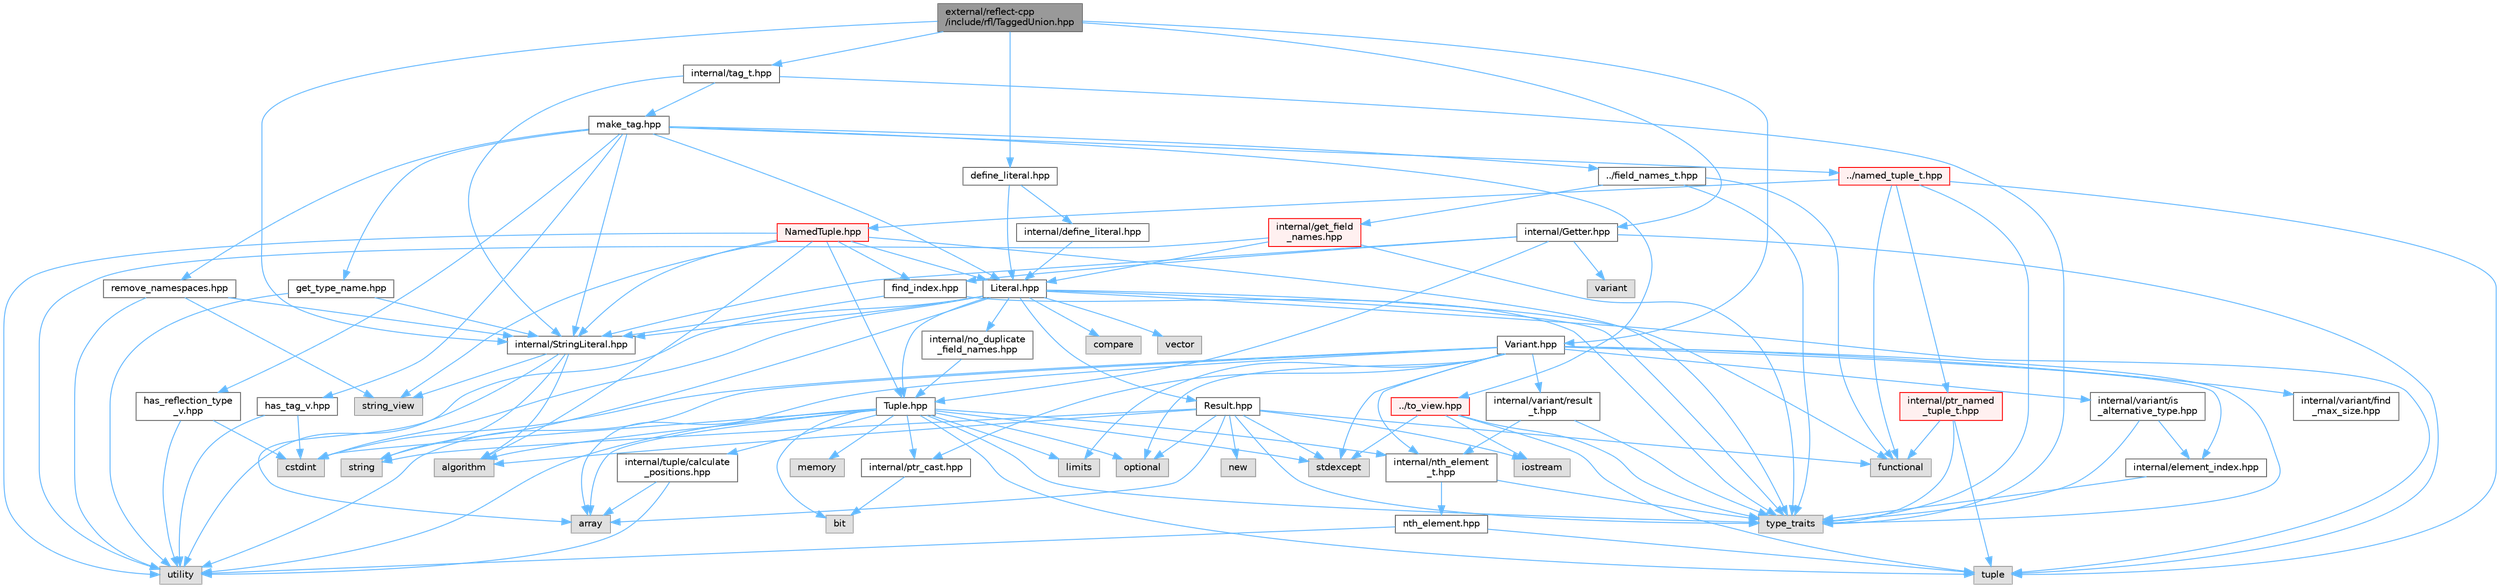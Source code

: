 digraph "external/reflect-cpp/include/rfl/TaggedUnion.hpp"
{
 // LATEX_PDF_SIZE
  bgcolor="transparent";
  edge [fontname=Helvetica,fontsize=10,labelfontname=Helvetica,labelfontsize=10];
  node [fontname=Helvetica,fontsize=10,shape=box,height=0.2,width=0.4];
  Node1 [id="Node000001",label="external/reflect-cpp\l/include/rfl/TaggedUnion.hpp",height=0.2,width=0.4,color="gray40", fillcolor="grey60", style="filled", fontcolor="black",tooltip=" "];
  Node1 -> Node2 [id="edge1_Node000001_Node000002",color="steelblue1",style="solid",tooltip=" "];
  Node2 [id="Node000002",label="Variant.hpp",height=0.2,width=0.4,color="grey40", fillcolor="white", style="filled",URL="$_variant_8hpp.html",tooltip=" "];
  Node2 -> Node3 [id="edge2_Node000002_Node000003",color="steelblue1",style="solid",tooltip=" "];
  Node3 [id="Node000003",label="array",height=0.2,width=0.4,color="grey60", fillcolor="#E0E0E0", style="filled",tooltip=" "];
  Node2 -> Node4 [id="edge3_Node000002_Node000004",color="steelblue1",style="solid",tooltip=" "];
  Node4 [id="Node000004",label="cstdint",height=0.2,width=0.4,color="grey60", fillcolor="#E0E0E0", style="filled",tooltip=" "];
  Node2 -> Node5 [id="edge4_Node000002_Node000005",color="steelblue1",style="solid",tooltip=" "];
  Node5 [id="Node000005",label="limits",height=0.2,width=0.4,color="grey60", fillcolor="#E0E0E0", style="filled",tooltip=" "];
  Node2 -> Node6 [id="edge5_Node000002_Node000006",color="steelblue1",style="solid",tooltip=" "];
  Node6 [id="Node000006",label="optional",height=0.2,width=0.4,color="grey60", fillcolor="#E0E0E0", style="filled",tooltip=" "];
  Node2 -> Node7 [id="edge6_Node000002_Node000007",color="steelblue1",style="solid",tooltip=" "];
  Node7 [id="Node000007",label="stdexcept",height=0.2,width=0.4,color="grey60", fillcolor="#E0E0E0", style="filled",tooltip=" "];
  Node2 -> Node8 [id="edge7_Node000002_Node000008",color="steelblue1",style="solid",tooltip=" "];
  Node8 [id="Node000008",label="type_traits",height=0.2,width=0.4,color="grey60", fillcolor="#E0E0E0", style="filled",tooltip=" "];
  Node2 -> Node9 [id="edge8_Node000002_Node000009",color="steelblue1",style="solid",tooltip=" "];
  Node9 [id="Node000009",label="utility",height=0.2,width=0.4,color="grey60", fillcolor="#E0E0E0", style="filled",tooltip=" "];
  Node2 -> Node10 [id="edge9_Node000002_Node000010",color="steelblue1",style="solid",tooltip=" "];
  Node10 [id="Node000010",label="internal/element_index.hpp",height=0.2,width=0.4,color="grey40", fillcolor="white", style="filled",URL="$element__index_8hpp.html",tooltip=" "];
  Node10 -> Node8 [id="edge10_Node000010_Node000008",color="steelblue1",style="solid",tooltip=" "];
  Node2 -> Node11 [id="edge11_Node000002_Node000011",color="steelblue1",style="solid",tooltip=" "];
  Node11 [id="Node000011",label="internal/nth_element\l_t.hpp",height=0.2,width=0.4,color="grey40", fillcolor="white", style="filled",URL="$nth__element__t_8hpp.html",tooltip=" "];
  Node11 -> Node8 [id="edge12_Node000011_Node000008",color="steelblue1",style="solid",tooltip=" "];
  Node11 -> Node12 [id="edge13_Node000011_Node000012",color="steelblue1",style="solid",tooltip=" "];
  Node12 [id="Node000012",label="nth_element.hpp",height=0.2,width=0.4,color="grey40", fillcolor="white", style="filled",URL="$nth__element_8hpp.html",tooltip=" "];
  Node12 -> Node13 [id="edge14_Node000012_Node000013",color="steelblue1",style="solid",tooltip=" "];
  Node13 [id="Node000013",label="tuple",height=0.2,width=0.4,color="grey60", fillcolor="#E0E0E0", style="filled",tooltip=" "];
  Node12 -> Node9 [id="edge15_Node000012_Node000009",color="steelblue1",style="solid",tooltip=" "];
  Node2 -> Node14 [id="edge16_Node000002_Node000014",color="steelblue1",style="solid",tooltip=" "];
  Node14 [id="Node000014",label="internal/variant/find\l_max_size.hpp",height=0.2,width=0.4,color="grey40", fillcolor="white", style="filled",URL="$find__max__size_8hpp.html",tooltip=" "];
  Node2 -> Node15 [id="edge17_Node000002_Node000015",color="steelblue1",style="solid",tooltip=" "];
  Node15 [id="Node000015",label="internal/variant/is\l_alternative_type.hpp",height=0.2,width=0.4,color="grey40", fillcolor="white", style="filled",URL="$is__alternative__type_8hpp.html",tooltip=" "];
  Node15 -> Node8 [id="edge18_Node000015_Node000008",color="steelblue1",style="solid",tooltip=" "];
  Node15 -> Node10 [id="edge19_Node000015_Node000010",color="steelblue1",style="solid",tooltip=" "];
  Node2 -> Node16 [id="edge20_Node000002_Node000016",color="steelblue1",style="solid",tooltip=" "];
  Node16 [id="Node000016",label="internal/variant/result\l_t.hpp",height=0.2,width=0.4,color="grey40", fillcolor="white", style="filled",URL="$result__t_8hpp.html",tooltip=" "];
  Node16 -> Node8 [id="edge21_Node000016_Node000008",color="steelblue1",style="solid",tooltip=" "];
  Node16 -> Node11 [id="edge22_Node000016_Node000011",color="steelblue1",style="solid",tooltip=" "];
  Node2 -> Node17 [id="edge23_Node000002_Node000017",color="steelblue1",style="solid",tooltip=" "];
  Node17 [id="Node000017",label="internal/ptr_cast.hpp",height=0.2,width=0.4,color="grey40", fillcolor="white", style="filled",URL="$ptr__cast_8hpp.html",tooltip=" "];
  Node17 -> Node18 [id="edge24_Node000017_Node000018",color="steelblue1",style="solid",tooltip=" "];
  Node18 [id="Node000018",label="bit",height=0.2,width=0.4,color="grey60", fillcolor="#E0E0E0", style="filled",tooltip=" "];
  Node1 -> Node19 [id="edge25_Node000001_Node000019",color="steelblue1",style="solid",tooltip=" "];
  Node19 [id="Node000019",label="define_literal.hpp",height=0.2,width=0.4,color="grey40", fillcolor="white", style="filled",URL="$define__literal_8hpp.html",tooltip=" "];
  Node19 -> Node20 [id="edge26_Node000019_Node000020",color="steelblue1",style="solid",tooltip=" "];
  Node20 [id="Node000020",label="Literal.hpp",height=0.2,width=0.4,color="grey40", fillcolor="white", style="filled",URL="$_literal_8hpp.html",tooltip=" "];
  Node20 -> Node21 [id="edge27_Node000020_Node000021",color="steelblue1",style="solid",tooltip=" "];
  Node21 [id="Node000021",label="compare",height=0.2,width=0.4,color="grey60", fillcolor="#E0E0E0", style="filled",tooltip=" "];
  Node20 -> Node4 [id="edge28_Node000020_Node000004",color="steelblue1",style="solid",tooltip=" "];
  Node20 -> Node22 [id="edge29_Node000020_Node000022",color="steelblue1",style="solid",tooltip=" "];
  Node22 [id="Node000022",label="functional",height=0.2,width=0.4,color="grey60", fillcolor="#E0E0E0", style="filled",tooltip=" "];
  Node20 -> Node23 [id="edge30_Node000020_Node000023",color="steelblue1",style="solid",tooltip=" "];
  Node23 [id="Node000023",label="string",height=0.2,width=0.4,color="grey60", fillcolor="#E0E0E0", style="filled",tooltip=" "];
  Node20 -> Node13 [id="edge31_Node000020_Node000013",color="steelblue1",style="solid",tooltip=" "];
  Node20 -> Node8 [id="edge32_Node000020_Node000008",color="steelblue1",style="solid",tooltip=" "];
  Node20 -> Node9 [id="edge33_Node000020_Node000009",color="steelblue1",style="solid",tooltip=" "];
  Node20 -> Node24 [id="edge34_Node000020_Node000024",color="steelblue1",style="solid",tooltip=" "];
  Node24 [id="Node000024",label="vector",height=0.2,width=0.4,color="grey60", fillcolor="#E0E0E0", style="filled",tooltip=" "];
  Node20 -> Node25 [id="edge35_Node000020_Node000025",color="steelblue1",style="solid",tooltip=" "];
  Node25 [id="Node000025",label="Result.hpp",height=0.2,width=0.4,color="grey40", fillcolor="white", style="filled",URL="$_result_8hpp.html",tooltip=" "];
  Node25 -> Node26 [id="edge36_Node000025_Node000026",color="steelblue1",style="solid",tooltip=" "];
  Node26 [id="Node000026",label="algorithm",height=0.2,width=0.4,color="grey60", fillcolor="#E0E0E0", style="filled",tooltip=" "];
  Node25 -> Node3 [id="edge37_Node000025_Node000003",color="steelblue1",style="solid",tooltip=" "];
  Node25 -> Node22 [id="edge38_Node000025_Node000022",color="steelblue1",style="solid",tooltip=" "];
  Node25 -> Node27 [id="edge39_Node000025_Node000027",color="steelblue1",style="solid",tooltip=" "];
  Node27 [id="Node000027",label="iostream",height=0.2,width=0.4,color="grey60", fillcolor="#E0E0E0", style="filled",tooltip=" "];
  Node25 -> Node28 [id="edge40_Node000025_Node000028",color="steelblue1",style="solid",tooltip=" "];
  Node28 [id="Node000028",label="new",height=0.2,width=0.4,color="grey60", fillcolor="#E0E0E0", style="filled",tooltip=" "];
  Node25 -> Node6 [id="edge41_Node000025_Node000006",color="steelblue1",style="solid",tooltip=" "];
  Node25 -> Node7 [id="edge42_Node000025_Node000007",color="steelblue1",style="solid",tooltip=" "];
  Node25 -> Node23 [id="edge43_Node000025_Node000023",color="steelblue1",style="solid",tooltip=" "];
  Node25 -> Node8 [id="edge44_Node000025_Node000008",color="steelblue1",style="solid",tooltip=" "];
  Node20 -> Node29 [id="edge45_Node000020_Node000029",color="steelblue1",style="solid",tooltip=" "];
  Node29 [id="Node000029",label="Tuple.hpp",height=0.2,width=0.4,color="grey40", fillcolor="white", style="filled",URL="$_tuple_8hpp.html",tooltip=" "];
  Node29 -> Node26 [id="edge46_Node000029_Node000026",color="steelblue1",style="solid",tooltip=" "];
  Node29 -> Node3 [id="edge47_Node000029_Node000003",color="steelblue1",style="solid",tooltip=" "];
  Node29 -> Node18 [id="edge48_Node000029_Node000018",color="steelblue1",style="solid",tooltip=" "];
  Node29 -> Node4 [id="edge49_Node000029_Node000004",color="steelblue1",style="solid",tooltip=" "];
  Node29 -> Node5 [id="edge50_Node000029_Node000005",color="steelblue1",style="solid",tooltip=" "];
  Node29 -> Node30 [id="edge51_Node000029_Node000030",color="steelblue1",style="solid",tooltip=" "];
  Node30 [id="Node000030",label="memory",height=0.2,width=0.4,color="grey60", fillcolor="#E0E0E0", style="filled",tooltip=" "];
  Node29 -> Node6 [id="edge52_Node000029_Node000006",color="steelblue1",style="solid",tooltip=" "];
  Node29 -> Node7 [id="edge53_Node000029_Node000007",color="steelblue1",style="solid",tooltip=" "];
  Node29 -> Node13 [id="edge54_Node000029_Node000013",color="steelblue1",style="solid",tooltip=" "];
  Node29 -> Node8 [id="edge55_Node000029_Node000008",color="steelblue1",style="solid",tooltip=" "];
  Node29 -> Node9 [id="edge56_Node000029_Node000009",color="steelblue1",style="solid",tooltip=" "];
  Node29 -> Node11 [id="edge57_Node000029_Node000011",color="steelblue1",style="solid",tooltip=" "];
  Node29 -> Node17 [id="edge58_Node000029_Node000017",color="steelblue1",style="solid",tooltip=" "];
  Node29 -> Node31 [id="edge59_Node000029_Node000031",color="steelblue1",style="solid",tooltip=" "];
  Node31 [id="Node000031",label="internal/tuple/calculate\l_positions.hpp",height=0.2,width=0.4,color="grey40", fillcolor="white", style="filled",URL="$calculate__positions_8hpp.html",tooltip=" "];
  Node31 -> Node3 [id="edge60_Node000031_Node000003",color="steelblue1",style="solid",tooltip=" "];
  Node31 -> Node9 [id="edge61_Node000031_Node000009",color="steelblue1",style="solid",tooltip=" "];
  Node20 -> Node32 [id="edge62_Node000020_Node000032",color="steelblue1",style="solid",tooltip=" "];
  Node32 [id="Node000032",label="internal/StringLiteral.hpp",height=0.2,width=0.4,color="grey40", fillcolor="white", style="filled",URL="$_string_literal_8hpp.html",tooltip=" "];
  Node32 -> Node26 [id="edge63_Node000032_Node000026",color="steelblue1",style="solid",tooltip=" "];
  Node32 -> Node3 [id="edge64_Node000032_Node000003",color="steelblue1",style="solid",tooltip=" "];
  Node32 -> Node23 [id="edge65_Node000032_Node000023",color="steelblue1",style="solid",tooltip=" "];
  Node32 -> Node33 [id="edge66_Node000032_Node000033",color="steelblue1",style="solid",tooltip=" "];
  Node33 [id="Node000033",label="string_view",height=0.2,width=0.4,color="grey60", fillcolor="#E0E0E0", style="filled",tooltip=" "];
  Node20 -> Node34 [id="edge67_Node000020_Node000034",color="steelblue1",style="solid",tooltip=" "];
  Node34 [id="Node000034",label="internal/no_duplicate\l_field_names.hpp",height=0.2,width=0.4,color="grey40", fillcolor="white", style="filled",URL="$no__duplicate__field__names_8hpp.html",tooltip=" "];
  Node34 -> Node29 [id="edge68_Node000034_Node000029",color="steelblue1",style="solid",tooltip=" "];
  Node19 -> Node35 [id="edge69_Node000019_Node000035",color="steelblue1",style="solid",tooltip=" "];
  Node35 [id="Node000035",label="internal/define_literal.hpp",height=0.2,width=0.4,color="grey40", fillcolor="white", style="filled",URL="$internal_2define__literal_8hpp.html",tooltip=" "];
  Node35 -> Node20 [id="edge70_Node000035_Node000020",color="steelblue1",style="solid",tooltip=" "];
  Node1 -> Node36 [id="edge71_Node000001_Node000036",color="steelblue1",style="solid",tooltip=" "];
  Node36 [id="Node000036",label="internal/Getter.hpp",height=0.2,width=0.4,color="grey40", fillcolor="white", style="filled",URL="$_getter_8hpp.html",tooltip=" "];
  Node36 -> Node13 [id="edge72_Node000036_Node000013",color="steelblue1",style="solid",tooltip=" "];
  Node36 -> Node37 [id="edge73_Node000036_Node000037",color="steelblue1",style="solid",tooltip=" "];
  Node37 [id="Node000037",label="variant",height=0.2,width=0.4,color="grey60", fillcolor="#E0E0E0", style="filled",tooltip=" "];
  Node36 -> Node29 [id="edge74_Node000036_Node000029",color="steelblue1",style="solid",tooltip=" "];
  Node36 -> Node32 [id="edge75_Node000036_Node000032",color="steelblue1",style="solid",tooltip=" "];
  Node36 -> Node38 [id="edge76_Node000036_Node000038",color="steelblue1",style="solid",tooltip=" "];
  Node38 [id="Node000038",label="find_index.hpp",height=0.2,width=0.4,color="grey40", fillcolor="white", style="filled",URL="$find__index_8hpp.html",tooltip=" "];
  Node38 -> Node8 [id="edge77_Node000038_Node000008",color="steelblue1",style="solid",tooltip=" "];
  Node38 -> Node32 [id="edge78_Node000038_Node000032",color="steelblue1",style="solid",tooltip=" "];
  Node1 -> Node32 [id="edge79_Node000001_Node000032",color="steelblue1",style="solid",tooltip=" "];
  Node1 -> Node39 [id="edge80_Node000001_Node000039",color="steelblue1",style="solid",tooltip=" "];
  Node39 [id="Node000039",label="internal/tag_t.hpp",height=0.2,width=0.4,color="grey40", fillcolor="white", style="filled",URL="$tag__t_8hpp.html",tooltip=" "];
  Node39 -> Node8 [id="edge81_Node000039_Node000008",color="steelblue1",style="solid",tooltip=" "];
  Node39 -> Node32 [id="edge82_Node000039_Node000032",color="steelblue1",style="solid",tooltip=" "];
  Node39 -> Node40 [id="edge83_Node000039_Node000040",color="steelblue1",style="solid",tooltip=" "];
  Node40 [id="Node000040",label="make_tag.hpp",height=0.2,width=0.4,color="grey40", fillcolor="white", style="filled",URL="$make__tag_8hpp.html",tooltip=" "];
  Node40 -> Node20 [id="edge84_Node000040_Node000020",color="steelblue1",style="solid",tooltip=" "];
  Node40 -> Node41 [id="edge85_Node000040_Node000041",color="steelblue1",style="solid",tooltip=" "];
  Node41 [id="Node000041",label="../field_names_t.hpp",height=0.2,width=0.4,color="grey40", fillcolor="white", style="filled",URL="$field__names__t_8hpp.html",tooltip=" "];
  Node41 -> Node22 [id="edge86_Node000041_Node000022",color="steelblue1",style="solid",tooltip=" "];
  Node41 -> Node8 [id="edge87_Node000041_Node000008",color="steelblue1",style="solid",tooltip=" "];
  Node41 -> Node42 [id="edge88_Node000041_Node000042",color="steelblue1",style="solid",tooltip=" "];
  Node42 [id="Node000042",label="internal/get_field\l_names.hpp",height=0.2,width=0.4,color="red", fillcolor="#FFF0F0", style="filled",URL="$get__field__names_8hpp.html",tooltip=" "];
  Node42 -> Node8 [id="edge89_Node000042_Node000008",color="steelblue1",style="solid",tooltip=" "];
  Node42 -> Node9 [id="edge90_Node000042_Node000009",color="steelblue1",style="solid",tooltip=" "];
  Node42 -> Node20 [id="edge91_Node000042_Node000020",color="steelblue1",style="solid",tooltip=" "];
  Node40 -> Node53 [id="edge92_Node000040_Node000053",color="steelblue1",style="solid",tooltip=" "];
  Node53 [id="Node000053",label="../named_tuple_t.hpp",height=0.2,width=0.4,color="red", fillcolor="#FFF0F0", style="filled",URL="$named__tuple__t_8hpp.html",tooltip=" "];
  Node53 -> Node22 [id="edge93_Node000053_Node000022",color="steelblue1",style="solid",tooltip=" "];
  Node53 -> Node13 [id="edge94_Node000053_Node000013",color="steelblue1",style="solid",tooltip=" "];
  Node53 -> Node8 [id="edge95_Node000053_Node000008",color="steelblue1",style="solid",tooltip=" "];
  Node53 -> Node54 [id="edge96_Node000053_Node000054",color="steelblue1",style="solid",tooltip=" "];
  Node54 [id="Node000054",label="NamedTuple.hpp",height=0.2,width=0.4,color="red", fillcolor="#FFF0F0", style="filled",URL="$_named_tuple_8hpp.html",tooltip=" "];
  Node54 -> Node26 [id="edge97_Node000054_Node000026",color="steelblue1",style="solid",tooltip=" "];
  Node54 -> Node33 [id="edge98_Node000054_Node000033",color="steelblue1",style="solid",tooltip=" "];
  Node54 -> Node8 [id="edge99_Node000054_Node000008",color="steelblue1",style="solid",tooltip=" "];
  Node54 -> Node9 [id="edge100_Node000054_Node000009",color="steelblue1",style="solid",tooltip=" "];
  Node54 -> Node20 [id="edge101_Node000054_Node000020",color="steelblue1",style="solid",tooltip=" "];
  Node54 -> Node29 [id="edge102_Node000054_Node000029",color="steelblue1",style="solid",tooltip=" "];
  Node54 -> Node32 [id="edge103_Node000054_Node000032",color="steelblue1",style="solid",tooltip=" "];
  Node54 -> Node38 [id="edge104_Node000054_Node000038",color="steelblue1",style="solid",tooltip=" "];
  Node53 -> Node69 [id="edge105_Node000053_Node000069",color="steelblue1",style="solid",tooltip=" "];
  Node69 [id="Node000069",label="internal/ptr_named\l_tuple_t.hpp",height=0.2,width=0.4,color="red", fillcolor="#FFF0F0", style="filled",URL="$ptr__named__tuple__t_8hpp.html",tooltip=" "];
  Node69 -> Node22 [id="edge106_Node000069_Node000022",color="steelblue1",style="solid",tooltip=" "];
  Node69 -> Node13 [id="edge107_Node000069_Node000013",color="steelblue1",style="solid",tooltip=" "];
  Node69 -> Node8 [id="edge108_Node000069_Node000008",color="steelblue1",style="solid",tooltip=" "];
  Node40 -> Node96 [id="edge109_Node000040_Node000096",color="steelblue1",style="solid",tooltip=" "];
  Node96 [id="Node000096",label="../to_view.hpp",height=0.2,width=0.4,color="red", fillcolor="#FFF0F0", style="filled",URL="$to__view_8hpp.html",tooltip=" "];
  Node96 -> Node27 [id="edge110_Node000096_Node000027",color="steelblue1",style="solid",tooltip=" "];
  Node96 -> Node7 [id="edge111_Node000096_Node000007",color="steelblue1",style="solid",tooltip=" "];
  Node96 -> Node13 [id="edge112_Node000096_Node000013",color="steelblue1",style="solid",tooltip=" "];
  Node96 -> Node8 [id="edge113_Node000096_Node000008",color="steelblue1",style="solid",tooltip=" "];
  Node40 -> Node32 [id="edge114_Node000040_Node000032",color="steelblue1",style="solid",tooltip=" "];
  Node40 -> Node97 [id="edge115_Node000040_Node000097",color="steelblue1",style="solid",tooltip=" "];
  Node97 [id="Node000097",label="get_type_name.hpp",height=0.2,width=0.4,color="grey40", fillcolor="white", style="filled",URL="$get__type__name_8hpp.html",tooltip=" "];
  Node97 -> Node9 [id="edge116_Node000097_Node000009",color="steelblue1",style="solid",tooltip=" "];
  Node97 -> Node32 [id="edge117_Node000097_Node000032",color="steelblue1",style="solid",tooltip=" "];
  Node40 -> Node98 [id="edge118_Node000040_Node000098",color="steelblue1",style="solid",tooltip=" "];
  Node98 [id="Node000098",label="has_reflection_type\l_v.hpp",height=0.2,width=0.4,color="grey40", fillcolor="white", style="filled",URL="$has__reflection__type__v_8hpp.html",tooltip=" "];
  Node98 -> Node4 [id="edge119_Node000098_Node000004",color="steelblue1",style="solid",tooltip=" "];
  Node98 -> Node9 [id="edge120_Node000098_Node000009",color="steelblue1",style="solid",tooltip=" "];
  Node40 -> Node99 [id="edge121_Node000040_Node000099",color="steelblue1",style="solid",tooltip=" "];
  Node99 [id="Node000099",label="has_tag_v.hpp",height=0.2,width=0.4,color="grey40", fillcolor="white", style="filled",URL="$has__tag__v_8hpp.html",tooltip=" "];
  Node99 -> Node4 [id="edge122_Node000099_Node000004",color="steelblue1",style="solid",tooltip=" "];
  Node99 -> Node9 [id="edge123_Node000099_Node000009",color="steelblue1",style="solid",tooltip=" "];
  Node40 -> Node100 [id="edge124_Node000040_Node000100",color="steelblue1",style="solid",tooltip=" "];
  Node100 [id="Node000100",label="remove_namespaces.hpp",height=0.2,width=0.4,color="grey40", fillcolor="white", style="filled",URL="$remove__namespaces_8hpp.html",tooltip=" "];
  Node100 -> Node33 [id="edge125_Node000100_Node000033",color="steelblue1",style="solid",tooltip=" "];
  Node100 -> Node9 [id="edge126_Node000100_Node000009",color="steelblue1",style="solid",tooltip=" "];
  Node100 -> Node32 [id="edge127_Node000100_Node000032",color="steelblue1",style="solid",tooltip=" "];
}
